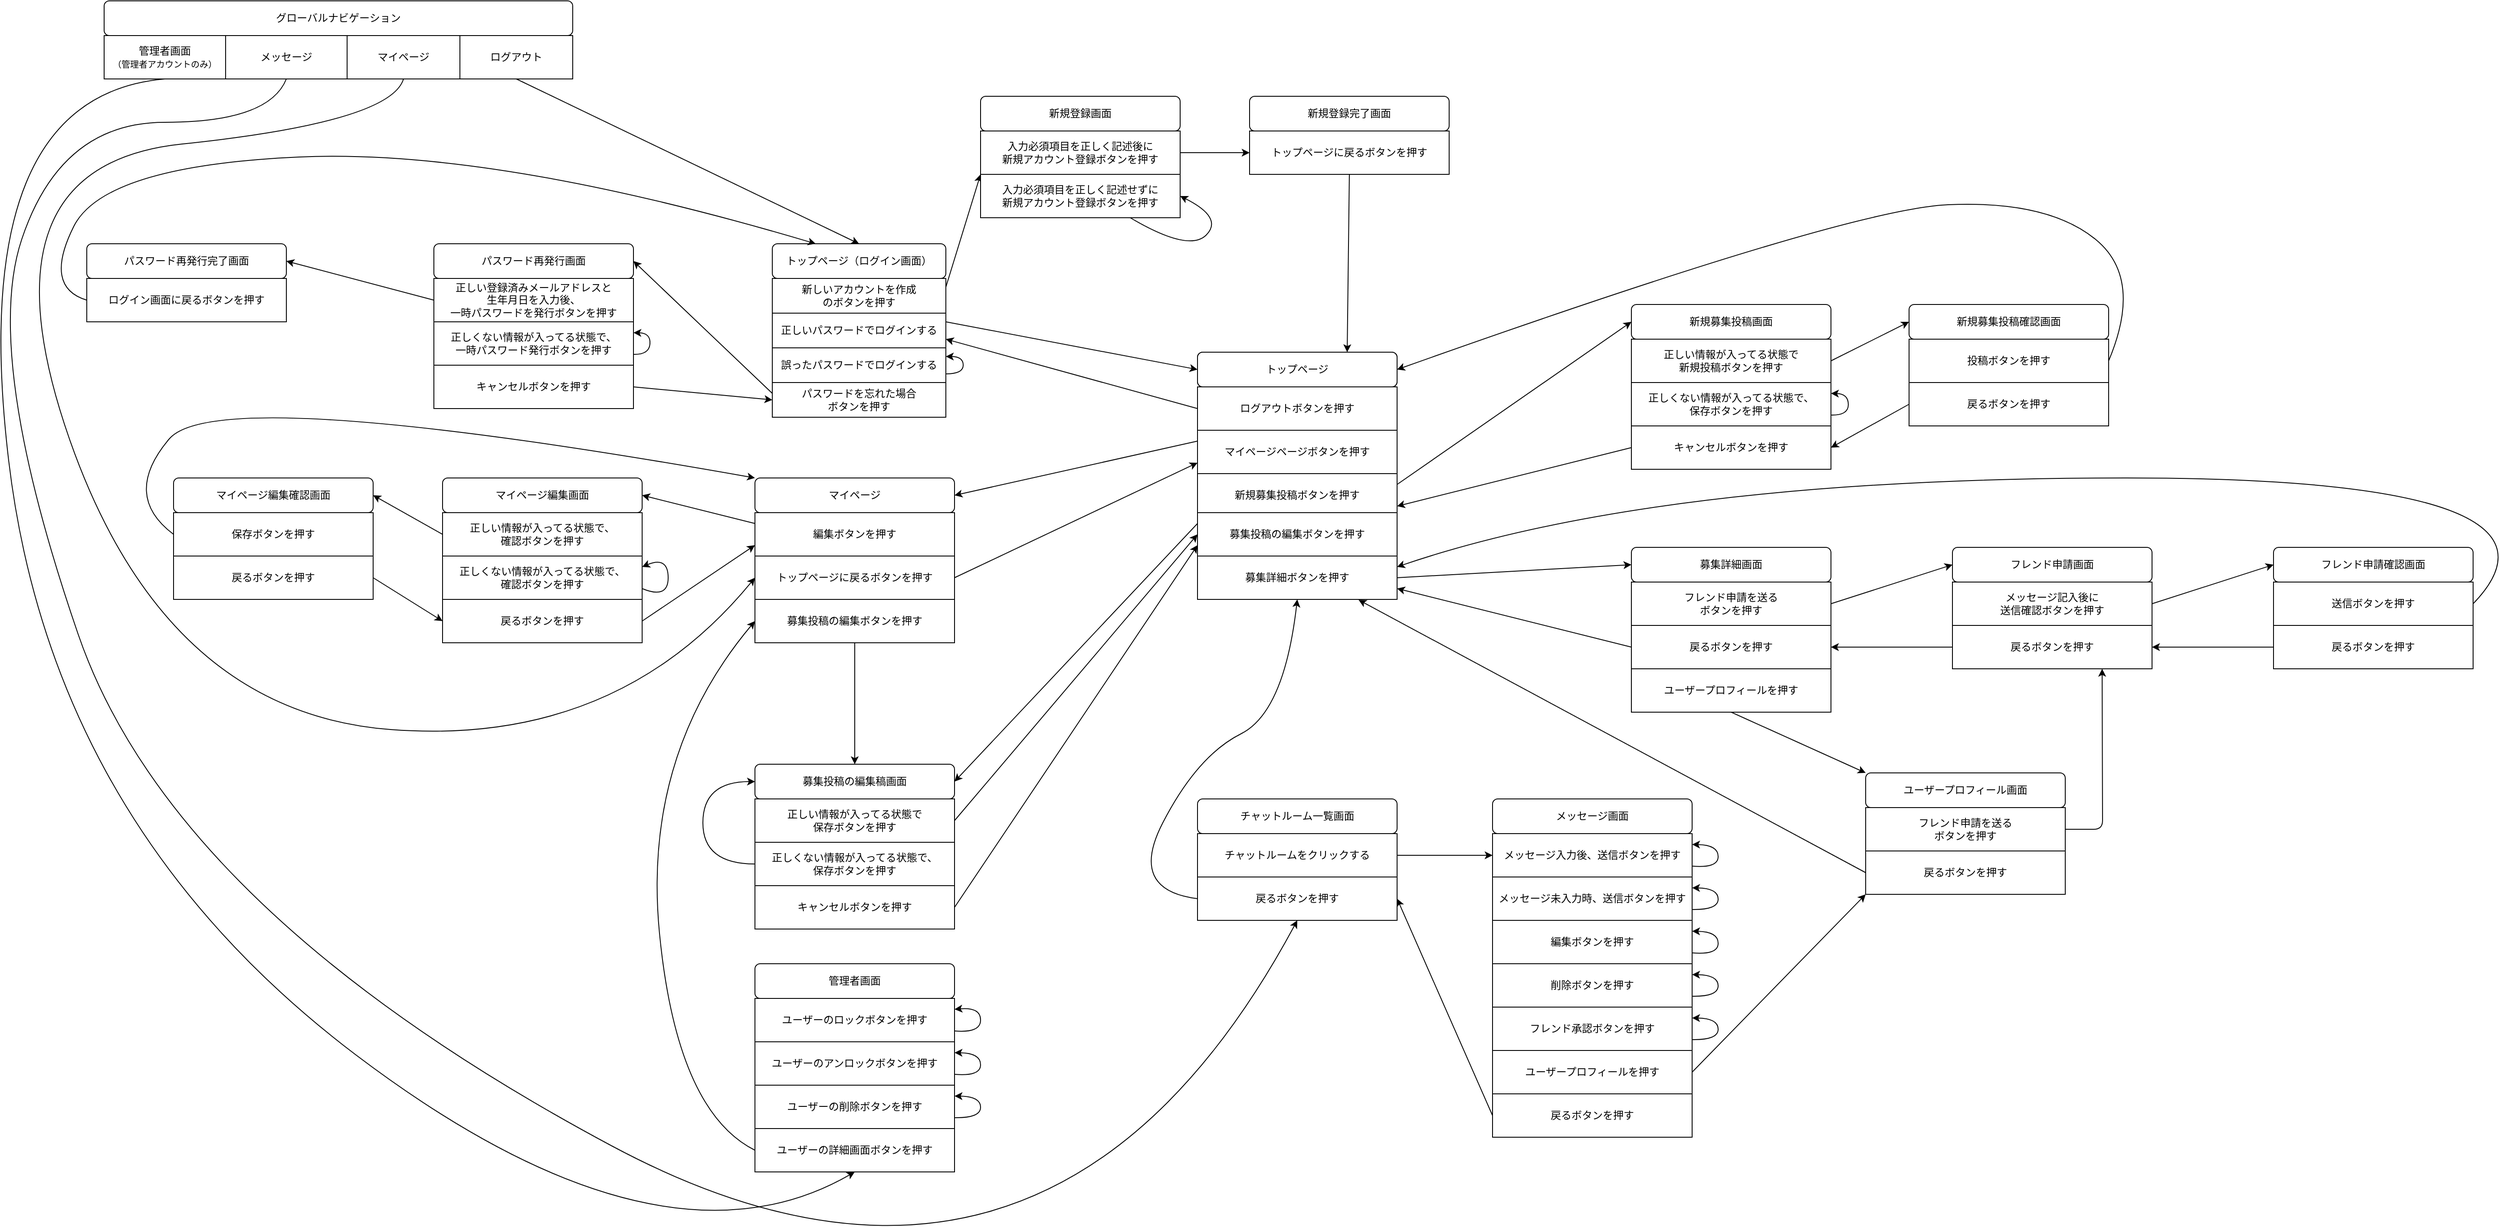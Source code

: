 <mxfile>
    <diagram id="ohe-i1M4ve1gTHTr1Yyn" name="ページ1">
        <mxGraphModel dx="1314" dy="1687" grid="1" gridSize="10" guides="1" tooltips="1" connect="1" arrows="1" fold="1" page="1" pageScale="1" pageWidth="827" pageHeight="1169" math="0" shadow="0">
            <root>
                <mxCell id="0"/>
                <mxCell id="1" parent="0"/>
                <mxCell id="9" value="" style="endArrow=classic;html=1;exitX=1;exitY=0.25;exitDx=0;exitDy=0;entryX=0;entryY=0;entryDx=0;entryDy=0;" parent="1" source="35" target="8" edge="1">
                    <mxGeometry width="50" height="50" relative="1" as="geometry">
                        <mxPoint x="620" y="70" as="sourcePoint"/>
                        <mxPoint x="670" y="20" as="targetPoint"/>
                    </mxGeometry>
                </mxCell>
                <mxCell id="11" value="" style="endArrow=classic;html=1;exitX=1;exitY=0.5;exitDx=0;exitDy=0;entryX=0;entryY=0.5;entryDx=0;entryDy=0;" parent="1" source="7" target="13" edge="1">
                    <mxGeometry width="50" height="50" relative="1" as="geometry">
                        <mxPoint x="660" y="-230" as="sourcePoint"/>
                        <mxPoint x="790" y="-220" as="targetPoint"/>
                    </mxGeometry>
                </mxCell>
                <mxCell id="14" value="" style="endArrow=classic;html=1;exitX=0.5;exitY=1;exitDx=0;exitDy=0;entryX=0.75;entryY=0;entryDx=0;entryDy=0;" parent="1" source="13" target="29" edge="1">
                    <mxGeometry width="50" height="50" relative="1" as="geometry">
                        <mxPoint x="640" y="-215" as="sourcePoint"/>
                        <mxPoint x="630" y="130" as="targetPoint"/>
                    </mxGeometry>
                </mxCell>
                <mxCell id="19" value="" style="group" parent="1" vertex="1" connectable="0">
                    <mxGeometry x="320" y="-160" width="280" height="180" as="geometry"/>
                </mxCell>
                <mxCell id="6" value="新規登録画面" style="rounded=1;whiteSpace=wrap;html=1;" parent="19" vertex="1">
                    <mxGeometry width="230" height="40" as="geometry"/>
                </mxCell>
                <mxCell id="7" value="入力必須項目を正しく記述後に&lt;br&gt;新規アカウント登録ボタンを押す" style="rounded=0;whiteSpace=wrap;html=1;" parent="19" vertex="1">
                    <mxGeometry y="40" width="230" height="50" as="geometry"/>
                </mxCell>
                <mxCell id="8" value="入力必須項目を正しく記述せずに&lt;br&gt;新規アカウント登録ボタンを押す" style="rounded=0;whiteSpace=wrap;html=1;" parent="19" vertex="1">
                    <mxGeometry y="90" width="230" height="50" as="geometry"/>
                </mxCell>
                <mxCell id="10" value="" style="curved=1;endArrow=classic;html=1;exitX=0.75;exitY=1;exitDx=0;exitDy=0;entryX=1;entryY=0.5;entryDx=0;entryDy=0;" parent="19" source="8" target="8" edge="1">
                    <mxGeometry width="50" height="50" relative="1" as="geometry">
                        <mxPoint x="220" y="360" as="sourcePoint"/>
                        <mxPoint x="310" y="140" as="targetPoint"/>
                        <Array as="points">
                            <mxPoint x="240" y="180"/>
                            <mxPoint x="280" y="140"/>
                        </Array>
                    </mxGeometry>
                </mxCell>
                <mxCell id="20" value="" style="group" parent="1" vertex="1" connectable="0">
                    <mxGeometry x="630" y="-160" width="230" height="90" as="geometry"/>
                </mxCell>
                <mxCell id="12" value="新規登録完了画面" style="rounded=1;whiteSpace=wrap;html=1;" parent="20" vertex="1">
                    <mxGeometry width="230" height="40" as="geometry"/>
                </mxCell>
                <mxCell id="13" value="トップページに戻るボタンを押す" style="rounded=0;whiteSpace=wrap;html=1;" parent="20" vertex="1">
                    <mxGeometry y="40" width="230" height="50" as="geometry"/>
                </mxCell>
                <mxCell id="37" value="" style="endArrow=classic;html=1;entryX=0;entryY=0.5;entryDx=0;entryDy=0;exitX=1;exitY=0.25;exitDx=0;exitDy=0;" parent="1" source="5" target="80" edge="1">
                    <mxGeometry width="50" height="50" relative="1" as="geometry">
                        <mxPoint x="310" y="200" as="sourcePoint"/>
                        <mxPoint x="460" y="200" as="targetPoint"/>
                    </mxGeometry>
                </mxCell>
                <mxCell id="38" value="" style="endArrow=classic;html=1;entryX=1;entryY=0.75;entryDx=0;entryDy=0;exitX=0;exitY=0.5;exitDx=0;exitDy=0;" parent="1" source="31" target="5" edge="1">
                    <mxGeometry width="50" height="50" relative="1" as="geometry">
                        <mxPoint x="440" y="280" as="sourcePoint"/>
                        <mxPoint x="580" y="210" as="targetPoint"/>
                    </mxGeometry>
                </mxCell>
                <mxCell id="43" value="" style="endArrow=classic;html=1;entryX=1;entryY=0.5;entryDx=0;entryDy=0;exitX=0;exitY=0.25;exitDx=0;exitDy=0;" parent="1" source="32" target="41" edge="1">
                    <mxGeometry width="50" height="50" relative="1" as="geometry">
                        <mxPoint x="830" y="220" as="sourcePoint"/>
                        <mxPoint x="1100" y="175" as="targetPoint"/>
                    </mxGeometry>
                </mxCell>
                <mxCell id="44" value="" style="endArrow=classic;html=1;exitX=1;exitY=0.5;exitDx=0;exitDy=0;entryX=0;entryY=0.75;entryDx=0;entryDy=0;" parent="1" source="42" target="32" edge="1">
                    <mxGeometry width="50" height="50" relative="1" as="geometry">
                        <mxPoint x="810" y="247.5" as="sourcePoint"/>
                        <mxPoint x="840" y="260" as="targetPoint"/>
                    </mxGeometry>
                </mxCell>
                <mxCell id="46" value="" style="group" parent="1" vertex="1" connectable="0">
                    <mxGeometry x="-300" y="280" width="230" height="140" as="geometry"/>
                </mxCell>
                <mxCell id="47" value="正しい情報が入ってる状態で、&lt;br&gt;確認ボタンを押す" style="rounded=0;whiteSpace=wrap;html=1;" parent="46" vertex="1">
                    <mxGeometry y="40" width="230" height="50" as="geometry"/>
                </mxCell>
                <mxCell id="48" value="マイページ編集画面" style="rounded=1;whiteSpace=wrap;html=1;" parent="46" vertex="1">
                    <mxGeometry width="230" height="40" as="geometry"/>
                </mxCell>
                <mxCell id="50" value="正しくない情報が入ってる状態で、&lt;br&gt;確認ボタンを押す" style="rounded=0;whiteSpace=wrap;html=1;" parent="46" vertex="1">
                    <mxGeometry y="90" width="230" height="50" as="geometry"/>
                </mxCell>
                <mxCell id="53" value="" style="curved=1;endArrow=classic;html=1;exitX=1;exitY=0.75;exitDx=0;exitDy=0;entryX=1;entryY=0.25;entryDx=0;entryDy=0;" parent="46" source="50" target="50" edge="1">
                    <mxGeometry width="50" height="50" relative="1" as="geometry">
                        <mxPoint x="180" y="145" as="sourcePoint"/>
                        <mxPoint x="237.5" y="120" as="targetPoint"/>
                        <Array as="points">
                            <mxPoint x="260" y="140"/>
                            <mxPoint x="260" y="90"/>
                        </Array>
                    </mxGeometry>
                </mxCell>
                <mxCell id="51" value="" style="endArrow=classic;html=1;exitX=0;exitY=0.25;exitDx=0;exitDy=0;entryX=1;entryY=0.5;entryDx=0;entryDy=0;" parent="1" source="40" target="48" edge="1">
                    <mxGeometry width="50" height="50" relative="1" as="geometry">
                        <mxPoint x="1170" y="337.5" as="sourcePoint"/>
                        <mxPoint x="20" y="430" as="targetPoint"/>
                    </mxGeometry>
                </mxCell>
                <mxCell id="52" value="" style="endArrow=classic;html=1;exitX=0;exitY=0.5;exitDx=0;exitDy=0;entryX=1;entryY=0.5;entryDx=0;entryDy=0;" parent="1" source="47" target="188" edge="1">
                    <mxGeometry width="50" height="50" relative="1" as="geometry">
                        <mxPoint x="1180" y="205" as="sourcePoint"/>
                        <mxPoint x="-370" y="345" as="targetPoint"/>
                    </mxGeometry>
                </mxCell>
                <mxCell id="58" value="新規募集投稿ボタンを押す" style="rounded=0;whiteSpace=wrap;html=1;" parent="1" vertex="1">
                    <mxGeometry x="570" y="275" width="230" height="50" as="geometry"/>
                </mxCell>
                <mxCell id="29" value="トップページ" style="rounded=1;whiteSpace=wrap;html=1;" parent="1" vertex="1">
                    <mxGeometry x="570" y="135" width="230" height="40" as="geometry"/>
                </mxCell>
                <mxCell id="31" value="ログアウトボタンを押す" style="rounded=0;whiteSpace=wrap;html=1;" parent="1" vertex="1">
                    <mxGeometry x="570" y="175" width="230" height="50" as="geometry"/>
                </mxCell>
                <mxCell id="32" value="マイページページボタンを押す" style="rounded=0;whiteSpace=wrap;html=1;" parent="1" vertex="1">
                    <mxGeometry x="570" y="225" width="230" height="50" as="geometry"/>
                </mxCell>
                <mxCell id="39" value="募集投稿の編集ボタンを押す" style="rounded=0;whiteSpace=wrap;html=1;" parent="1" vertex="1">
                    <mxGeometry x="570" y="320" width="230" height="50" as="geometry"/>
                </mxCell>
                <mxCell id="60" value="" style="group" parent="1" vertex="1" connectable="0">
                    <mxGeometry x="60" y="280" width="230" height="190" as="geometry"/>
                </mxCell>
                <mxCell id="59" value="募集投稿の編集ボタンを押す" style="rounded=0;whiteSpace=wrap;html=1;" parent="60" vertex="1">
                    <mxGeometry y="140" width="230" height="50" as="geometry"/>
                </mxCell>
                <mxCell id="40" value="編集ボタンを押す" style="rounded=0;whiteSpace=wrap;html=1;" parent="60" vertex="1">
                    <mxGeometry y="40" width="230" height="50" as="geometry"/>
                </mxCell>
                <mxCell id="41" value="マイページ" style="rounded=1;whiteSpace=wrap;html=1;" parent="60" vertex="1">
                    <mxGeometry width="230" height="40" as="geometry"/>
                </mxCell>
                <mxCell id="42" value="トップページに戻るボタンを押す" style="rounded=0;whiteSpace=wrap;html=1;" parent="60" vertex="1">
                    <mxGeometry y="90" width="230" height="50" as="geometry"/>
                </mxCell>
                <mxCell id="61" value="" style="endArrow=classic;html=1;entryX=0.5;entryY=0;entryDx=0;entryDy=0;exitX=0.5;exitY=1;exitDx=0;exitDy=0;" parent="1" source="59" target="56" edge="1">
                    <mxGeometry width="50" height="50" relative="1" as="geometry">
                        <mxPoint x="1060" y="145" as="sourcePoint"/>
                        <mxPoint x="810" y="260" as="targetPoint"/>
                    </mxGeometry>
                </mxCell>
                <mxCell id="63" value="" style="endArrow=classic;html=1;entryX=1;entryY=0.5;entryDx=0;entryDy=0;exitX=0;exitY=0.25;exitDx=0;exitDy=0;" parent="1" source="39" target="56" edge="1">
                    <mxGeometry width="50" height="50" relative="1" as="geometry">
                        <mxPoint x="850" y="270" as="sourcePoint"/>
                        <mxPoint x="1060" y="50" as="targetPoint"/>
                    </mxGeometry>
                </mxCell>
                <mxCell id="64" value="" style="endArrow=classic;html=1;entryX=0;entryY=0.5;entryDx=0;entryDy=0;exitX=1;exitY=0.5;exitDx=0;exitDy=0;" parent="1" source="55" target="39" edge="1">
                    <mxGeometry width="50" height="50" relative="1" as="geometry">
                        <mxPoint x="810" y="292.5" as="sourcePoint"/>
                        <mxPoint x="1060" y="390" as="targetPoint"/>
                    </mxGeometry>
                </mxCell>
                <mxCell id="68" value="" style="endArrow=classic;html=1;entryX=0;entryY=0.75;entryDx=0;entryDy=0;exitX=1;exitY=0.5;exitDx=0;exitDy=0;" parent="1" source="57" target="39" edge="1">
                    <mxGeometry width="50" height="50" relative="1" as="geometry">
                        <mxPoint x="1060" y="435" as="sourcePoint"/>
                        <mxPoint x="810" y="305" as="targetPoint"/>
                    </mxGeometry>
                </mxCell>
                <mxCell id="69" value="" style="group" parent="1" vertex="1" connectable="0">
                    <mxGeometry x="60" y="610" width="230" height="190" as="geometry"/>
                </mxCell>
                <mxCell id="55" value="正しい情報が入ってる状態で&lt;br&gt;保存ボタンを押す" style="rounded=0;whiteSpace=wrap;html=1;" parent="69" vertex="1">
                    <mxGeometry y="40" width="230" height="50" as="geometry"/>
                </mxCell>
                <mxCell id="56" value="募集投稿の編集稿画面" style="rounded=1;whiteSpace=wrap;html=1;" parent="69" vertex="1">
                    <mxGeometry width="230" height="40" as="geometry"/>
                </mxCell>
                <mxCell id="57" value="キャンセルボタンを押す" style="rounded=0;whiteSpace=wrap;html=1;" parent="69" vertex="1">
                    <mxGeometry y="140" width="230" height="50" as="geometry"/>
                </mxCell>
                <mxCell id="66" value="正しくない情報が入ってる状態で、&lt;br&gt;保存ボタンを押す" style="rounded=0;whiteSpace=wrap;html=1;" parent="69" vertex="1">
                    <mxGeometry y="90" width="230" height="50" as="geometry"/>
                </mxCell>
                <mxCell id="92" value="" style="curved=1;endArrow=classic;html=1;exitX=0;exitY=0.5;exitDx=0;exitDy=0;entryX=0;entryY=0.5;entryDx=0;entryDy=0;" parent="69" source="66" target="56" edge="1">
                    <mxGeometry width="50" height="50" relative="1" as="geometry">
                        <mxPoint x="-80" y="105" as="sourcePoint"/>
                        <mxPoint x="-80" y="10" as="targetPoint"/>
                        <Array as="points">
                            <mxPoint x="-60" y="115"/>
                            <mxPoint x="-60" y="20"/>
                        </Array>
                    </mxGeometry>
                </mxCell>
                <mxCell id="70" value="" style="group" parent="1" vertex="1" connectable="0">
                    <mxGeometry x="1070" y="80" width="230" height="190" as="geometry"/>
                </mxCell>
                <mxCell id="71" value="正しい情報が入ってる状態で&lt;br&gt;新規投稿ボタンを押す" style="rounded=0;whiteSpace=wrap;html=1;" parent="70" vertex="1">
                    <mxGeometry y="40" width="230" height="50" as="geometry"/>
                </mxCell>
                <mxCell id="72" value="新規募集投稿画面" style="rounded=1;whiteSpace=wrap;html=1;" parent="70" vertex="1">
                    <mxGeometry width="230" height="40" as="geometry"/>
                </mxCell>
                <mxCell id="73" value="キャンセルボタンを押す" style="rounded=0;whiteSpace=wrap;html=1;" parent="70" vertex="1">
                    <mxGeometry y="140" width="230" height="50" as="geometry"/>
                </mxCell>
                <mxCell id="74" value="正しくない情報が入ってる状態で、&lt;br&gt;保存ボタンを押す" style="rounded=0;whiteSpace=wrap;html=1;" parent="70" vertex="1">
                    <mxGeometry y="90" width="230" height="50" as="geometry"/>
                </mxCell>
                <mxCell id="75" value="" style="curved=1;endArrow=classic;html=1;exitX=1;exitY=0.75;exitDx=0;exitDy=0;entryX=1;entryY=0.25;entryDx=0;entryDy=0;" parent="70" source="74" target="74" edge="1">
                    <mxGeometry width="50" height="50" relative="1" as="geometry">
                        <mxPoint x="240" y="115" as="sourcePoint"/>
                        <mxPoint x="240" y="20" as="targetPoint"/>
                        <Array as="points">
                            <mxPoint x="250" y="128"/>
                            <mxPoint x="250" y="103"/>
                        </Array>
                    </mxGeometry>
                </mxCell>
                <mxCell id="77" value="" style="endArrow=classic;html=1;entryX=0;entryY=0.5;entryDx=0;entryDy=0;exitX=1;exitY=0.25;exitDx=0;exitDy=0;" parent="1" source="58" target="72" edge="1">
                    <mxGeometry width="50" height="50" relative="1" as="geometry">
                        <mxPoint x="810" y="290" as="sourcePoint"/>
                        <mxPoint x="1060" y="340" as="targetPoint"/>
                    </mxGeometry>
                </mxCell>
                <mxCell id="78" value="" style="endArrow=classic;html=1;exitX=1;exitY=0.5;exitDx=0;exitDy=0;entryX=0;entryY=0.5;entryDx=0;entryDy=0;" parent="1" source="71" target="175" edge="1">
                    <mxGeometry width="50" height="50" relative="1" as="geometry">
                        <mxPoint x="810" y="342.5" as="sourcePoint"/>
                        <mxPoint x="780" y="580" as="targetPoint"/>
                    </mxGeometry>
                </mxCell>
                <mxCell id="79" value="" style="endArrow=classic;html=1;exitX=0;exitY=0.5;exitDx=0;exitDy=0;entryX=1;entryY=0.75;entryDx=0;entryDy=0;" parent="1" source="73" target="58" edge="1">
                    <mxGeometry width="50" height="50" relative="1" as="geometry">
                        <mxPoint x="1060" y="645" as="sourcePoint"/>
                        <mxPoint x="770" y="420" as="targetPoint"/>
                    </mxGeometry>
                </mxCell>
                <mxCell id="80" value="トップページ" style="rounded=1;whiteSpace=wrap;html=1;" parent="1" vertex="1">
                    <mxGeometry x="570" y="135" width="230" height="40" as="geometry"/>
                </mxCell>
                <mxCell id="83" value="募集詳細ボタンを押す" style="rounded=0;whiteSpace=wrap;html=1;" parent="1" vertex="1">
                    <mxGeometry x="570" y="370" width="230" height="50" as="geometry"/>
                </mxCell>
                <mxCell id="95" value="" style="endArrow=classic;html=1;exitX=1;exitY=0.5;exitDx=0;exitDy=0;entryX=0;entryY=0.5;entryDx=0;entryDy=0;" parent="1" source="83" target="86" edge="1">
                    <mxGeometry width="50" height="50" relative="1" as="geometry">
                        <mxPoint x="1050" y="442.5" as="sourcePoint"/>
                        <mxPoint x="780" y="510" as="targetPoint"/>
                    </mxGeometry>
                </mxCell>
                <mxCell id="96" value="" style="endArrow=classic;html=1;exitX=0;exitY=0.5;exitDx=0;exitDy=0;entryX=1;entryY=0.75;entryDx=0;entryDy=0;" parent="1" source="88" target="83" edge="1">
                    <mxGeometry width="50" height="50" relative="1" as="geometry">
                        <mxPoint x="810" y="392.5" as="sourcePoint"/>
                        <mxPoint x="1080" y="400" as="targetPoint"/>
                    </mxGeometry>
                </mxCell>
                <mxCell id="98" value="" style="endArrow=classic;html=1;exitX=1;exitY=0.5;exitDx=0;exitDy=0;entryX=0;entryY=0.5;entryDx=0;entryDy=0;" parent="1" source="85" target="101" edge="1">
                    <mxGeometry width="50" height="50" relative="1" as="geometry">
                        <mxPoint x="1310" y="422.5" as="sourcePoint"/>
                        <mxPoint x="1580" y="420" as="targetPoint"/>
                    </mxGeometry>
                </mxCell>
                <mxCell id="99" value="" style="group" parent="1" vertex="1" connectable="0">
                    <mxGeometry x="1440" y="360" width="230" height="140" as="geometry"/>
                </mxCell>
                <mxCell id="100" value="メッセージ記入後に&lt;br&gt;送信確認ボタンを押す" style="rounded=0;whiteSpace=wrap;html=1;" parent="99" vertex="1">
                    <mxGeometry y="40" width="230" height="50" as="geometry"/>
                </mxCell>
                <mxCell id="101" value="フレンド申請画面" style="rounded=1;whiteSpace=wrap;html=1;" parent="99" vertex="1">
                    <mxGeometry width="230" height="40" as="geometry"/>
                </mxCell>
                <mxCell id="102" value="戻るボタンを押す" style="rounded=0;whiteSpace=wrap;html=1;" parent="99" vertex="1">
                    <mxGeometry y="90" width="230" height="50" as="geometry"/>
                </mxCell>
                <mxCell id="103" value="" style="endArrow=classic;html=1;exitX=0;exitY=0.5;exitDx=0;exitDy=0;entryX=1;entryY=0.5;entryDx=0;entryDy=0;" parent="1" source="102" target="88" edge="1">
                    <mxGeometry width="50" height="50" relative="1" as="geometry">
                        <mxPoint x="1310" y="435" as="sourcePoint"/>
                        <mxPoint x="1490" y="390" as="targetPoint"/>
                    </mxGeometry>
                </mxCell>
                <mxCell id="104" value="" style="group" parent="1" vertex="1" connectable="0">
                    <mxGeometry x="1810" y="360" width="230" height="140" as="geometry"/>
                </mxCell>
                <mxCell id="105" value="送信ボタンを押す" style="rounded=0;whiteSpace=wrap;html=1;" parent="104" vertex="1">
                    <mxGeometry y="40" width="230" height="50" as="geometry"/>
                </mxCell>
                <mxCell id="106" value="フレンド申請確認画面" style="rounded=1;whiteSpace=wrap;html=1;" parent="104" vertex="1">
                    <mxGeometry width="230" height="40" as="geometry"/>
                </mxCell>
                <mxCell id="107" value="戻るボタンを押す" style="rounded=0;whiteSpace=wrap;html=1;" parent="104" vertex="1">
                    <mxGeometry y="90" width="230" height="50" as="geometry"/>
                </mxCell>
                <mxCell id="108" value="" style="endArrow=classic;html=1;exitX=1;exitY=0.5;exitDx=0;exitDy=0;entryX=0;entryY=0.5;entryDx=0;entryDy=0;" parent="1" source="100" target="106" edge="1">
                    <mxGeometry width="50" height="50" relative="1" as="geometry">
                        <mxPoint x="1310" y="435" as="sourcePoint"/>
                        <mxPoint x="1450" y="390" as="targetPoint"/>
                    </mxGeometry>
                </mxCell>
                <mxCell id="109" value="" style="endArrow=classic;html=1;exitX=0;exitY=0.5;exitDx=0;exitDy=0;entryX=1;entryY=0.5;entryDx=0;entryDy=0;" parent="1" source="107" target="102" edge="1">
                    <mxGeometry width="50" height="50" relative="1" as="geometry">
                        <mxPoint x="1450" y="485" as="sourcePoint"/>
                        <mxPoint x="1730" y="520" as="targetPoint"/>
                    </mxGeometry>
                </mxCell>
                <mxCell id="110" value="" style="curved=1;endArrow=classic;html=1;exitX=1;exitY=0.5;exitDx=0;exitDy=0;entryX=1;entryY=0.25;entryDx=0;entryDy=0;" parent="1" source="105" target="83" edge="1">
                    <mxGeometry width="50" height="50" relative="1" as="geometry">
                        <mxPoint x="2068" y="435" as="sourcePoint"/>
                        <mxPoint x="900" y="350" as="targetPoint"/>
                        <Array as="points">
                            <mxPoint x="2180" y="280"/>
                            <mxPoint x="1100" y="280"/>
                        </Array>
                    </mxGeometry>
                </mxCell>
                <mxCell id="112" value="" style="group" parent="1" vertex="1" connectable="0">
                    <mxGeometry x="570" y="650" width="230" height="140" as="geometry"/>
                </mxCell>
                <mxCell id="113" value="チャットルームをクリックする" style="rounded=0;whiteSpace=wrap;html=1;" parent="112" vertex="1">
                    <mxGeometry y="40" width="230" height="50" as="geometry"/>
                </mxCell>
                <mxCell id="114" value="チャットルーム一覧画面" style="rounded=1;whiteSpace=wrap;html=1;" parent="112" vertex="1">
                    <mxGeometry width="230" height="40" as="geometry"/>
                </mxCell>
                <mxCell id="115" value="戻るボタンを押す" style="rounded=0;whiteSpace=wrap;html=1;" parent="112" vertex="1">
                    <mxGeometry y="90" width="230" height="50" as="geometry"/>
                </mxCell>
                <mxCell id="117" value="" style="curved=1;endArrow=classic;html=1;exitX=0;exitY=0.5;exitDx=0;exitDy=0;entryX=0.5;entryY=1;entryDx=0;entryDy=0;" parent="1" source="115" target="83" edge="1">
                    <mxGeometry width="50" height="50" relative="1" as="geometry">
                        <mxPoint x="490" y="755" as="sourcePoint"/>
                        <mxPoint x="627.5" y="520" as="targetPoint"/>
                        <Array as="points">
                            <mxPoint x="490" y="755"/>
                            <mxPoint x="570" y="600"/>
                            <mxPoint x="670" y="550"/>
                        </Array>
                    </mxGeometry>
                </mxCell>
                <mxCell id="118" value="" style="endArrow=classic;html=1;exitX=1;exitY=0.5;exitDx=0;exitDy=0;entryX=0;entryY=0.5;entryDx=0;entryDy=0;" parent="1" source="113" target="120" edge="1">
                    <mxGeometry width="50" height="50" relative="1" as="geometry">
                        <mxPoint x="695" y="480" as="sourcePoint"/>
                        <mxPoint x="910" y="715" as="targetPoint"/>
                    </mxGeometry>
                </mxCell>
                <mxCell id="120" value="メッセージ入力後、送信ボタンを押す" style="rounded=0;whiteSpace=wrap;html=1;" parent="1" vertex="1">
                    <mxGeometry x="910" y="690" width="230" height="50" as="geometry"/>
                </mxCell>
                <mxCell id="121" value="メッセージ画面" style="rounded=1;whiteSpace=wrap;html=1;" parent="1" vertex="1">
                    <mxGeometry x="910" y="650" width="230" height="40" as="geometry"/>
                </mxCell>
                <mxCell id="122" value="メッセージ未入力時、送信ボタンを押す" style="rounded=0;whiteSpace=wrap;html=1;" parent="1" vertex="1">
                    <mxGeometry x="910" y="740" width="230" height="50" as="geometry"/>
                </mxCell>
                <mxCell id="123" value="" style="curved=1;endArrow=classic;html=1;exitX=1;exitY=0.75;exitDx=0;exitDy=0;entryX=1;entryY=0.25;entryDx=0;entryDy=0;" parent="1" source="120" target="120" edge="1">
                    <mxGeometry width="50" height="50" relative="1" as="geometry">
                        <mxPoint x="580" y="775" as="sourcePoint"/>
                        <mxPoint x="637.5" y="480" as="targetPoint"/>
                        <Array as="points">
                            <mxPoint x="1170" y="730"/>
                            <mxPoint x="1170" y="703"/>
                        </Array>
                    </mxGeometry>
                </mxCell>
                <mxCell id="124" value="" style="curved=1;endArrow=classic;html=1;exitX=1;exitY=0.75;exitDx=0;exitDy=0;entryX=1;entryY=0.25;entryDx=0;entryDy=0;" parent="1" source="122" target="122" edge="1">
                    <mxGeometry width="50" height="50" relative="1" as="geometry">
                        <mxPoint x="1150" y="737.5" as="sourcePoint"/>
                        <mxPoint x="1150" y="712.5" as="targetPoint"/>
                        <Array as="points">
                            <mxPoint x="1170" y="778"/>
                            <mxPoint x="1170" y="753"/>
                        </Array>
                    </mxGeometry>
                </mxCell>
                <mxCell id="129" value="編集ボタンを押す" style="rounded=0;whiteSpace=wrap;html=1;" parent="1" vertex="1">
                    <mxGeometry x="910" y="790" width="230" height="50" as="geometry"/>
                </mxCell>
                <mxCell id="130" value="削除ボタンを押す" style="rounded=0;whiteSpace=wrap;html=1;" parent="1" vertex="1">
                    <mxGeometry x="910" y="840" width="230" height="50" as="geometry"/>
                </mxCell>
                <mxCell id="131" value="" style="curved=1;endArrow=classic;html=1;exitX=1;exitY=0.75;exitDx=0;exitDy=0;entryX=1;entryY=0.25;entryDx=0;entryDy=0;" parent="1" source="129" target="129" edge="1">
                    <mxGeometry width="50" height="50" relative="1" as="geometry">
                        <mxPoint x="580" y="875" as="sourcePoint"/>
                        <mxPoint x="637.5" y="580" as="targetPoint"/>
                        <Array as="points">
                            <mxPoint x="1170" y="830"/>
                            <mxPoint x="1170" y="803"/>
                        </Array>
                    </mxGeometry>
                </mxCell>
                <mxCell id="132" value="" style="curved=1;endArrow=classic;html=1;exitX=1;exitY=0.75;exitDx=0;exitDy=0;entryX=1;entryY=0.25;entryDx=0;entryDy=0;" parent="1" source="130" target="130" edge="1">
                    <mxGeometry width="50" height="50" relative="1" as="geometry">
                        <mxPoint x="1150" y="837.5" as="sourcePoint"/>
                        <mxPoint x="1150" y="812.5" as="targetPoint"/>
                        <Array as="points">
                            <mxPoint x="1170" y="878"/>
                            <mxPoint x="1170" y="853"/>
                        </Array>
                    </mxGeometry>
                </mxCell>
                <mxCell id="134" value="フレンド承認ボタンを押す" style="rounded=0;whiteSpace=wrap;html=1;" parent="1" vertex="1">
                    <mxGeometry x="910" y="890" width="230" height="50" as="geometry"/>
                </mxCell>
                <mxCell id="135" value="" style="curved=1;endArrow=classic;html=1;exitX=1;exitY=0.75;exitDx=0;exitDy=0;entryX=1;entryY=0.25;entryDx=0;entryDy=0;" parent="1" source="134" target="134" edge="1">
                    <mxGeometry width="50" height="50" relative="1" as="geometry">
                        <mxPoint x="1150" y="887.5" as="sourcePoint"/>
                        <mxPoint x="1150" y="862.5" as="targetPoint"/>
                        <Array as="points">
                            <mxPoint x="1170" y="928"/>
                            <mxPoint x="1170" y="903"/>
                        </Array>
                    </mxGeometry>
                </mxCell>
                <mxCell id="136" value="戻るボタンを押す" style="rounded=0;whiteSpace=wrap;html=1;" parent="1" vertex="1">
                    <mxGeometry x="910" y="990" width="230" height="50" as="geometry"/>
                </mxCell>
                <mxCell id="137" value="" style="endArrow=classic;html=1;exitX=0;exitY=0.5;exitDx=0;exitDy=0;entryX=1;entryY=0.5;entryDx=0;entryDy=0;" parent="1" source="136" target="115" edge="1">
                    <mxGeometry width="50" height="50" relative="1" as="geometry">
                        <mxPoint x="810" y="725" as="sourcePoint"/>
                        <mxPoint x="920" y="725" as="targetPoint"/>
                    </mxGeometry>
                </mxCell>
                <mxCell id="140" value="ユーザープロフィールを押す" style="rounded=0;whiteSpace=wrap;html=1;" parent="1" vertex="1">
                    <mxGeometry x="910" y="940" width="230" height="50" as="geometry"/>
                </mxCell>
                <mxCell id="142" value="" style="group" parent="1" vertex="1" connectable="0">
                    <mxGeometry x="1070" y="360" width="230" height="190" as="geometry"/>
                </mxCell>
                <mxCell id="139" value="ユーザープロフィールを押す" style="rounded=0;whiteSpace=wrap;html=1;" parent="142" vertex="1">
                    <mxGeometry y="140" width="230" height="50" as="geometry"/>
                </mxCell>
                <mxCell id="85" value="フレンド申請を送る&lt;br&gt;ボタンを押す" style="rounded=0;whiteSpace=wrap;html=1;" parent="142" vertex="1">
                    <mxGeometry y="40" width="230" height="50" as="geometry"/>
                </mxCell>
                <mxCell id="86" value="募集詳細画面" style="rounded=1;whiteSpace=wrap;html=1;" parent="142" vertex="1">
                    <mxGeometry width="230" height="40" as="geometry"/>
                </mxCell>
                <mxCell id="88" value="戻るボタンを押す" style="rounded=0;whiteSpace=wrap;html=1;" parent="142" vertex="1">
                    <mxGeometry y="90" width="230" height="50" as="geometry"/>
                </mxCell>
                <mxCell id="143" value="" style="group" parent="1" vertex="1" connectable="0">
                    <mxGeometry x="1340" y="620" width="230" height="140" as="geometry"/>
                </mxCell>
                <mxCell id="144" value="フレンド申請を送る&lt;br&gt;ボタンを押す" style="rounded=0;whiteSpace=wrap;html=1;" parent="143" vertex="1">
                    <mxGeometry y="40" width="230" height="50" as="geometry"/>
                </mxCell>
                <mxCell id="145" value="ユーザープロフィール画面" style="rounded=1;whiteSpace=wrap;html=1;" parent="143" vertex="1">
                    <mxGeometry width="230" height="40" as="geometry"/>
                </mxCell>
                <mxCell id="146" value="戻るボタンを押す" style="rounded=0;whiteSpace=wrap;html=1;" parent="143" vertex="1">
                    <mxGeometry y="90" width="230" height="50" as="geometry"/>
                </mxCell>
                <mxCell id="147" value="" style="endArrow=classic;html=1;exitX=1;exitY=0.5;exitDx=0;exitDy=0;entryX=0;entryY=1;entryDx=0;entryDy=0;" parent="1" source="140" target="146" edge="1">
                    <mxGeometry width="50" height="50" relative="1" as="geometry">
                        <mxPoint x="1250" y="930" as="sourcePoint"/>
                        <mxPoint x="1360" y="930" as="targetPoint"/>
                    </mxGeometry>
                </mxCell>
                <mxCell id="148" value="" style="endArrow=classic;html=1;exitX=0.5;exitY=1;exitDx=0;exitDy=0;entryX=0;entryY=0;entryDx=0;entryDy=0;" parent="1" source="139" target="145" edge="1">
                    <mxGeometry width="50" height="50" relative="1" as="geometry">
                        <mxPoint x="1150" y="975" as="sourcePoint"/>
                        <mxPoint x="1370" y="680" as="targetPoint"/>
                    </mxGeometry>
                </mxCell>
                <mxCell id="149" value="" style="endArrow=classic;html=1;exitX=0;exitY=0.5;exitDx=0;exitDy=0;entryX=0.807;entryY=1.011;entryDx=0;entryDy=0;entryPerimeter=0;" parent="1" source="146" target="83" edge="1">
                    <mxGeometry width="50" height="50" relative="1" as="geometry">
                        <mxPoint x="1195" y="560" as="sourcePoint"/>
                        <mxPoint x="800" y="445" as="targetPoint"/>
                    </mxGeometry>
                </mxCell>
                <mxCell id="150" value="" style="endArrow=classic;html=1;exitX=1;exitY=0.5;exitDx=0;exitDy=0;entryX=0.75;entryY=1;entryDx=0;entryDy=0;" parent="1" source="144" target="102" edge="1">
                    <mxGeometry width="50" height="50" relative="1" as="geometry">
                        <mxPoint x="1195" y="560" as="sourcePoint"/>
                        <mxPoint x="1350" y="630" as="targetPoint"/>
                        <Array as="points">
                            <mxPoint x="1613" y="685"/>
                        </Array>
                    </mxGeometry>
                </mxCell>
                <mxCell id="33" value="" style="curved=1;endArrow=classic;html=1;entryX=1;entryY=0.25;entryDx=0;entryDy=0;" parent="1" target="3" edge="1">
                    <mxGeometry width="50" height="50" relative="1" as="geometry">
                        <mxPoint x="280" y="160" as="sourcePoint"/>
                        <mxPoint x="430" y="360" as="targetPoint"/>
                        <Array as="points">
                            <mxPoint x="300" y="160"/>
                            <mxPoint x="300" y="140"/>
                        </Array>
                    </mxGeometry>
                </mxCell>
                <mxCell id="152" value="" style="group" parent="1" vertex="1" connectable="0">
                    <mxGeometry x="80" y="10" width="200" height="200" as="geometry"/>
                </mxCell>
                <mxCell id="2" value="トップページ（ログイン画面）" style="rounded=1;whiteSpace=wrap;html=1;" parent="152" vertex="1">
                    <mxGeometry width="200" height="40" as="geometry"/>
                </mxCell>
                <mxCell id="3" value="誤ったパスワードでログインする" style="rounded=0;whiteSpace=wrap;html=1;" parent="152" vertex="1">
                    <mxGeometry y="120" width="200" height="40" as="geometry"/>
                </mxCell>
                <mxCell id="5" value="正しいパスワードでログインする" style="rounded=0;whiteSpace=wrap;html=1;" parent="152" vertex="1">
                    <mxGeometry y="80" width="200" height="40" as="geometry"/>
                </mxCell>
                <mxCell id="35" value="新しいアカウントを作成&lt;br&gt;のボタンを押す" style="rounded=0;whiteSpace=wrap;html=1;" parent="152" vertex="1">
                    <mxGeometry y="40" width="200" height="40" as="geometry"/>
                </mxCell>
                <mxCell id="151" value="パスワードを忘れた場合&lt;br&gt;ボタンを押す" style="rounded=0;whiteSpace=wrap;html=1;" parent="152" vertex="1">
                    <mxGeometry y="160" width="200" height="40" as="geometry"/>
                </mxCell>
                <mxCell id="165" value="" style="endArrow=classic;html=1;exitX=0;exitY=0.25;exitDx=0;exitDy=0;entryX=1;entryY=0.5;entryDx=0;entryDy=0;" parent="1" target="161" edge="1">
                    <mxGeometry width="50" height="50" relative="1" as="geometry">
                        <mxPoint x="80" y="182.5" as="sourcePoint"/>
                        <mxPoint x="-50" y="150" as="targetPoint"/>
                    </mxGeometry>
                </mxCell>
                <mxCell id="160" value="正しい登録済みメールアドレスと&lt;br&gt;生年月日を入力後、&lt;br&gt;一時パスワードを発行ボタンを押す" style="rounded=0;whiteSpace=wrap;html=1;" parent="1" vertex="1">
                    <mxGeometry x="-310" y="50" width="230" height="50" as="geometry"/>
                </mxCell>
                <mxCell id="161" value="パスワード再発行画面" style="rounded=1;whiteSpace=wrap;html=1;" parent="1" vertex="1">
                    <mxGeometry x="-310" y="10" width="230" height="40" as="geometry"/>
                </mxCell>
                <mxCell id="162" value="正しくない情報が入ってる状態で、&lt;br&gt;一時パスワード発行ボタンを押す" style="rounded=0;whiteSpace=wrap;html=1;" parent="1" vertex="1">
                    <mxGeometry x="-310" y="100" width="230" height="50" as="geometry"/>
                </mxCell>
                <mxCell id="163" value="" style="curved=1;endArrow=classic;html=1;exitX=1;exitY=0.75;exitDx=0;exitDy=0;entryX=1;entryY=0.25;entryDx=0;entryDy=0;" parent="1" source="162" target="162" edge="1">
                    <mxGeometry width="50" height="50" relative="1" as="geometry">
                        <mxPoint x="-130" y="155" as="sourcePoint"/>
                        <mxPoint x="-72.5" y="130" as="targetPoint"/>
                        <Array as="points">
                            <mxPoint x="-62" y="138"/>
                            <mxPoint x="-60" y="113"/>
                        </Array>
                    </mxGeometry>
                </mxCell>
                <mxCell id="166" value="キャンセルボタンを押す" style="rounded=0;whiteSpace=wrap;html=1;" parent="1" vertex="1">
                    <mxGeometry x="-310" y="150" width="230" height="50" as="geometry"/>
                </mxCell>
                <mxCell id="167" value="" style="endArrow=classic;html=1;entryX=0;entryY=0.5;entryDx=0;entryDy=0;" parent="1" target="151" edge="1">
                    <mxGeometry width="50" height="50" relative="1" as="geometry">
                        <mxPoint x="-80" y="175" as="sourcePoint"/>
                        <mxPoint x="50" y="187.5" as="targetPoint"/>
                    </mxGeometry>
                </mxCell>
                <mxCell id="168" value="" style="endArrow=classic;html=1;exitX=0;exitY=0.5;exitDx=0;exitDy=0;entryX=1;entryY=0.5;entryDx=0;entryDy=0;" parent="1" source="160" target="169" edge="1">
                    <mxGeometry width="50" height="50" relative="1" as="geometry">
                        <mxPoint x="-410" y="162.5" as="sourcePoint"/>
                        <mxPoint x="-570" y="10.0" as="targetPoint"/>
                    </mxGeometry>
                </mxCell>
                <mxCell id="169" value="パスワード再発行完了画面" style="rounded=1;whiteSpace=wrap;html=1;" parent="1" vertex="1">
                    <mxGeometry x="-710" y="10" width="230" height="40" as="geometry"/>
                </mxCell>
                <mxCell id="170" value="ログイン画面に戻るボタンを押す" style="rounded=0;whiteSpace=wrap;html=1;" parent="1" vertex="1">
                    <mxGeometry x="-710" y="50" width="230" height="50" as="geometry"/>
                </mxCell>
                <mxCell id="171" value="" style="curved=1;endArrow=classic;html=1;entryX=0.25;entryY=0;entryDx=0;entryDy=0;exitX=0;exitY=0.5;exitDx=0;exitDy=0;" parent="1" source="170" target="2" edge="1">
                    <mxGeometry width="50" height="50" relative="1" as="geometry">
                        <mxPoint x="-470" y="120" as="sourcePoint"/>
                        <mxPoint x="-70" y="122.5" as="targetPoint"/>
                        <Array as="points">
                            <mxPoint x="-760" y="60"/>
                            <mxPoint x="-690" y="-80"/>
                            <mxPoint x="-240" y="-100"/>
                        </Array>
                    </mxGeometry>
                </mxCell>
                <mxCell id="181" value="" style="group" parent="1" vertex="1" connectable="0">
                    <mxGeometry x="1390" y="80" width="230" height="140" as="geometry"/>
                </mxCell>
                <mxCell id="174" value="投稿ボタンを押す" style="rounded=0;whiteSpace=wrap;html=1;" parent="181" vertex="1">
                    <mxGeometry y="40" width="230" height="50" as="geometry"/>
                </mxCell>
                <mxCell id="175" value="新規募集投稿確認画面" style="rounded=1;whiteSpace=wrap;html=1;" parent="181" vertex="1">
                    <mxGeometry width="230" height="40" as="geometry"/>
                </mxCell>
                <mxCell id="176" value="戻るボタンを押す" style="rounded=0;whiteSpace=wrap;html=1;" parent="181" vertex="1">
                    <mxGeometry y="90" width="230" height="50" as="geometry"/>
                </mxCell>
                <mxCell id="182" value="" style="endArrow=classic;html=1;exitX=0;exitY=0.5;exitDx=0;exitDy=0;entryX=1;entryY=0.5;entryDx=0;entryDy=0;" parent="1" source="176" target="73" edge="1">
                    <mxGeometry width="50" height="50" relative="1" as="geometry">
                        <mxPoint x="1310" y="155" as="sourcePoint"/>
                        <mxPoint x="1400" y="110" as="targetPoint"/>
                    </mxGeometry>
                </mxCell>
                <mxCell id="183" value="" style="curved=1;endArrow=classic;html=1;exitX=1;exitY=0.5;exitDx=0;exitDy=0;entryX=1;entryY=0.5;entryDx=0;entryDy=0;" parent="1" source="174" target="80" edge="1">
                    <mxGeometry width="50" height="50" relative="1" as="geometry">
                        <mxPoint x="1310" y="217.5" as="sourcePoint"/>
                        <mxPoint x="1310" y="192.5" as="targetPoint"/>
                        <Array as="points">
                            <mxPoint x="1660" y="50"/>
                            <mxPoint x="1550" y="-40"/>
                            <mxPoint x="1320" y="-30"/>
                        </Array>
                    </mxGeometry>
                </mxCell>
                <mxCell id="184" value="戻るボタンを押す" style="rounded=0;whiteSpace=wrap;html=1;" parent="1" vertex="1">
                    <mxGeometry x="-300" y="420" width="230" height="50" as="geometry"/>
                </mxCell>
                <mxCell id="185" value="" style="endArrow=classic;html=1;exitX=1;exitY=0.5;exitDx=0;exitDy=0;entryX=0;entryY=0.75;entryDx=0;entryDy=0;" parent="1" source="184" target="40" edge="1">
                    <mxGeometry width="50" height="50" relative="1" as="geometry">
                        <mxPoint x="-60" y="355" as="sourcePoint"/>
                        <mxPoint x="40" y="445" as="targetPoint"/>
                    </mxGeometry>
                </mxCell>
                <mxCell id="186" value="" style="group" parent="1" vertex="1" connectable="0">
                    <mxGeometry x="-610" y="280" width="230" height="140" as="geometry"/>
                </mxCell>
                <mxCell id="187" value="保存ボタンを押す" style="rounded=0;whiteSpace=wrap;html=1;" parent="186" vertex="1">
                    <mxGeometry y="40" width="230" height="50" as="geometry"/>
                </mxCell>
                <mxCell id="188" value="マイページ編集確認画面" style="rounded=1;whiteSpace=wrap;html=1;" parent="186" vertex="1">
                    <mxGeometry width="230" height="40" as="geometry"/>
                </mxCell>
                <mxCell id="189" value="戻るボタンを押す" style="rounded=0;whiteSpace=wrap;html=1;" parent="186" vertex="1">
                    <mxGeometry y="90" width="230" height="50" as="geometry"/>
                </mxCell>
                <mxCell id="191" value="" style="endArrow=classic;html=1;exitX=1;exitY=0.5;exitDx=0;exitDy=0;entryX=0;entryY=0.5;entryDx=0;entryDy=0;" parent="1" source="189" target="184" edge="1">
                    <mxGeometry width="50" height="50" relative="1" as="geometry">
                        <mxPoint x="-60" y="455" as="sourcePoint"/>
                        <mxPoint x="70" y="367.5" as="targetPoint"/>
                    </mxGeometry>
                </mxCell>
                <mxCell id="192" value="" style="curved=1;endArrow=classic;html=1;entryX=0;entryY=0;entryDx=0;entryDy=0;exitX=0;exitY=0.5;exitDx=0;exitDy=0;" parent="1" target="41" edge="1">
                    <mxGeometry width="50" height="50" relative="1" as="geometry">
                        <mxPoint x="-610" y="345" as="sourcePoint"/>
                        <mxPoint x="230" y="280" as="targetPoint"/>
                        <Array as="points">
                            <mxPoint x="-670" y="300"/>
                            <mxPoint x="-560" y="170"/>
                        </Array>
                    </mxGeometry>
                </mxCell>
                <mxCell id="195" value="" style="group" parent="1" vertex="1" connectable="0">
                    <mxGeometry x="60" y="840" width="230" height="190" as="geometry"/>
                </mxCell>
                <mxCell id="196" value="ユーザーのロックボタンを押す" style="rounded=0;whiteSpace=wrap;html=1;" parent="195" vertex="1">
                    <mxGeometry y="40" width="230" height="50" as="geometry"/>
                </mxCell>
                <mxCell id="197" value="管理者画面" style="rounded=1;whiteSpace=wrap;html=1;" parent="195" vertex="1">
                    <mxGeometry width="230" height="40" as="geometry"/>
                </mxCell>
                <mxCell id="199" value="ユーザーのアンロックボタンを押す" style="rounded=0;whiteSpace=wrap;html=1;" parent="195" vertex="1">
                    <mxGeometry y="90" width="230" height="50" as="geometry"/>
                </mxCell>
                <mxCell id="200" value="" style="curved=1;endArrow=classic;html=1;exitX=1;exitY=0.75;exitDx=0;exitDy=0;entryX=1;entryY=0.25;entryDx=0;entryDy=0;" parent="195" source="196" target="196" edge="1">
                    <mxGeometry width="50" height="50" relative="1" as="geometry">
                        <mxPoint x="-80" y="105" as="sourcePoint"/>
                        <mxPoint x="-80" y="10" as="targetPoint"/>
                        <Array as="points">
                            <mxPoint x="260" y="80"/>
                            <mxPoint x="260" y="50"/>
                        </Array>
                    </mxGeometry>
                </mxCell>
                <mxCell id="203" value="" style="curved=1;endArrow=classic;html=1;exitX=1;exitY=0.75;exitDx=0;exitDy=0;entryX=1;entryY=0.25;entryDx=0;entryDy=0;" parent="195" source="199" target="199" edge="1">
                    <mxGeometry width="50" height="50" relative="1" as="geometry">
                        <mxPoint x="240" y="87.5" as="sourcePoint"/>
                        <mxPoint x="240" y="62.5" as="targetPoint"/>
                        <Array as="points">
                            <mxPoint x="260" y="130"/>
                            <mxPoint x="260" y="103"/>
                        </Array>
                    </mxGeometry>
                </mxCell>
                <mxCell id="204" value="ユーザーの削除ボタンを押す" style="rounded=0;whiteSpace=wrap;html=1;" parent="195" vertex="1">
                    <mxGeometry y="140" width="230" height="50" as="geometry"/>
                </mxCell>
                <mxCell id="206" value="" style="curved=1;endArrow=classic;html=1;exitX=1;exitY=0.75;exitDx=0;exitDy=0;entryX=1;entryY=0.25;entryDx=0;entryDy=0;" parent="195" source="204" target="204" edge="1">
                    <mxGeometry width="50" height="50" relative="1" as="geometry">
                        <mxPoint x="240" y="87.5" as="sourcePoint"/>
                        <mxPoint x="240" y="62.5" as="targetPoint"/>
                        <Array as="points">
                            <mxPoint x="260" y="178"/>
                            <mxPoint x="260" y="153"/>
                        </Array>
                    </mxGeometry>
                </mxCell>
                <mxCell id="205" value="ユーザーの詳細画面ボタンを押す" style="rounded=0;whiteSpace=wrap;html=1;" parent="1" vertex="1">
                    <mxGeometry x="60" y="1030" width="230" height="50" as="geometry"/>
                </mxCell>
                <mxCell id="207" value="" style="curved=1;endArrow=classic;html=1;exitX=0;exitY=0.5;exitDx=0;exitDy=0;entryX=0;entryY=0.5;entryDx=0;entryDy=0;" parent="1" source="205" target="59" edge="1">
                    <mxGeometry width="50" height="50" relative="1" as="geometry">
                        <mxPoint x="300" y="977.5" as="sourcePoint"/>
                        <mxPoint x="-80" y="820" as="targetPoint"/>
                        <Array as="points">
                            <mxPoint x="-30" y="1010"/>
                            <mxPoint x="-70" y="600"/>
                        </Array>
                    </mxGeometry>
                </mxCell>
                <mxCell id="214" value="" style="group" parent="1" vertex="1" connectable="0">
                    <mxGeometry x="-690" y="-270" width="540" height="90" as="geometry"/>
                </mxCell>
                <mxCell id="209" value="グローバルナビゲーション" style="rounded=1;whiteSpace=wrap;html=1;" parent="214" vertex="1">
                    <mxGeometry width="540" height="40" as="geometry"/>
                </mxCell>
                <mxCell id="210" value="管理者画面&lt;br&gt;&lt;font style=&quot;font-size: 10px&quot;&gt;（管理者アカウントのみ）&lt;/font&gt;" style="rounded=0;whiteSpace=wrap;html=1;" parent="214" vertex="1">
                    <mxGeometry y="40" width="140" height="50" as="geometry"/>
                </mxCell>
                <mxCell id="211" value="メッセージ" style="rounded=0;whiteSpace=wrap;html=1;" parent="214" vertex="1">
                    <mxGeometry x="140" y="40" width="140" height="50" as="geometry"/>
                </mxCell>
                <mxCell id="212" value="マイページ" style="rounded=0;whiteSpace=wrap;html=1;" parent="214" vertex="1">
                    <mxGeometry x="280" y="40" width="130" height="50" as="geometry"/>
                </mxCell>
                <mxCell id="213" value="ログアウト" style="rounded=0;whiteSpace=wrap;html=1;" parent="214" vertex="1">
                    <mxGeometry x="410" y="40" width="130" height="50" as="geometry"/>
                </mxCell>
                <mxCell id="217" value="" style="endArrow=classic;html=1;entryX=0.5;entryY=0;entryDx=0;entryDy=0;exitX=0.5;exitY=1;exitDx=0;exitDy=0;" parent="1" source="213" target="2" edge="1">
                    <mxGeometry width="50" height="50" relative="1" as="geometry">
                        <mxPoint x="-170" y="-140" as="sourcePoint"/>
                        <mxPoint x="-10" y="-125" as="targetPoint"/>
                    </mxGeometry>
                </mxCell>
                <mxCell id="218" value="" style="curved=1;endArrow=classic;html=1;exitX=0.5;exitY=1;exitDx=0;exitDy=0;entryX=0;entryY=0.5;entryDx=0;entryDy=0;" parent="1" source="212" target="42" edge="1">
                    <mxGeometry width="50" height="50" relative="1" as="geometry">
                        <mxPoint x="-725" y="5" as="sourcePoint"/>
                        <mxPoint x="-220" y="570" as="targetPoint"/>
                        <Array as="points">
                            <mxPoint x="-360" y="-130"/>
                            <mxPoint x="-840" y="-80"/>
                            <mxPoint x="-620" y="550"/>
                            <mxPoint x="-100" y="590"/>
                        </Array>
                    </mxGeometry>
                </mxCell>
                <mxCell id="219" value="" style="curved=1;endArrow=classic;html=1;exitX=0.5;exitY=1;exitDx=0;exitDy=0;entryX=0.5;entryY=1;entryDx=0;entryDy=0;" parent="1" source="211" target="115" edge="1">
                    <mxGeometry width="50" height="50" relative="1" as="geometry">
                        <mxPoint x="-475" y="-170" as="sourcePoint"/>
                        <mxPoint x="-330" y="920" as="targetPoint"/>
                        <Array as="points">
                            <mxPoint x="-500" y="-130"/>
                            <mxPoint x="-740" y="-130"/>
                            <mxPoint x="-830" y="140"/>
                            <mxPoint x="-610" y="780"/>
                            <mxPoint x="400" y="1320"/>
                        </Array>
                    </mxGeometry>
                </mxCell>
                <mxCell id="220" value="" style="curved=1;endArrow=classic;html=1;entryX=0.5;entryY=1;entryDx=0;entryDy=0;exitX=0.5;exitY=1;exitDx=0;exitDy=0;" parent="1" source="210" target="205" edge="1">
                    <mxGeometry width="50" height="50" relative="1" as="geometry">
                        <mxPoint x="-620" y="-170" as="sourcePoint"/>
                        <mxPoint x="545" y="790" as="targetPoint"/>
                        <Array as="points">
                            <mxPoint x="-850" y="-160"/>
                            <mxPoint x="-750" y="680"/>
                            <mxPoint x="-50" y="1210"/>
                        </Array>
                    </mxGeometry>
                </mxCell>
            </root>
        </mxGraphModel>
    </diagram>
</mxfile>
